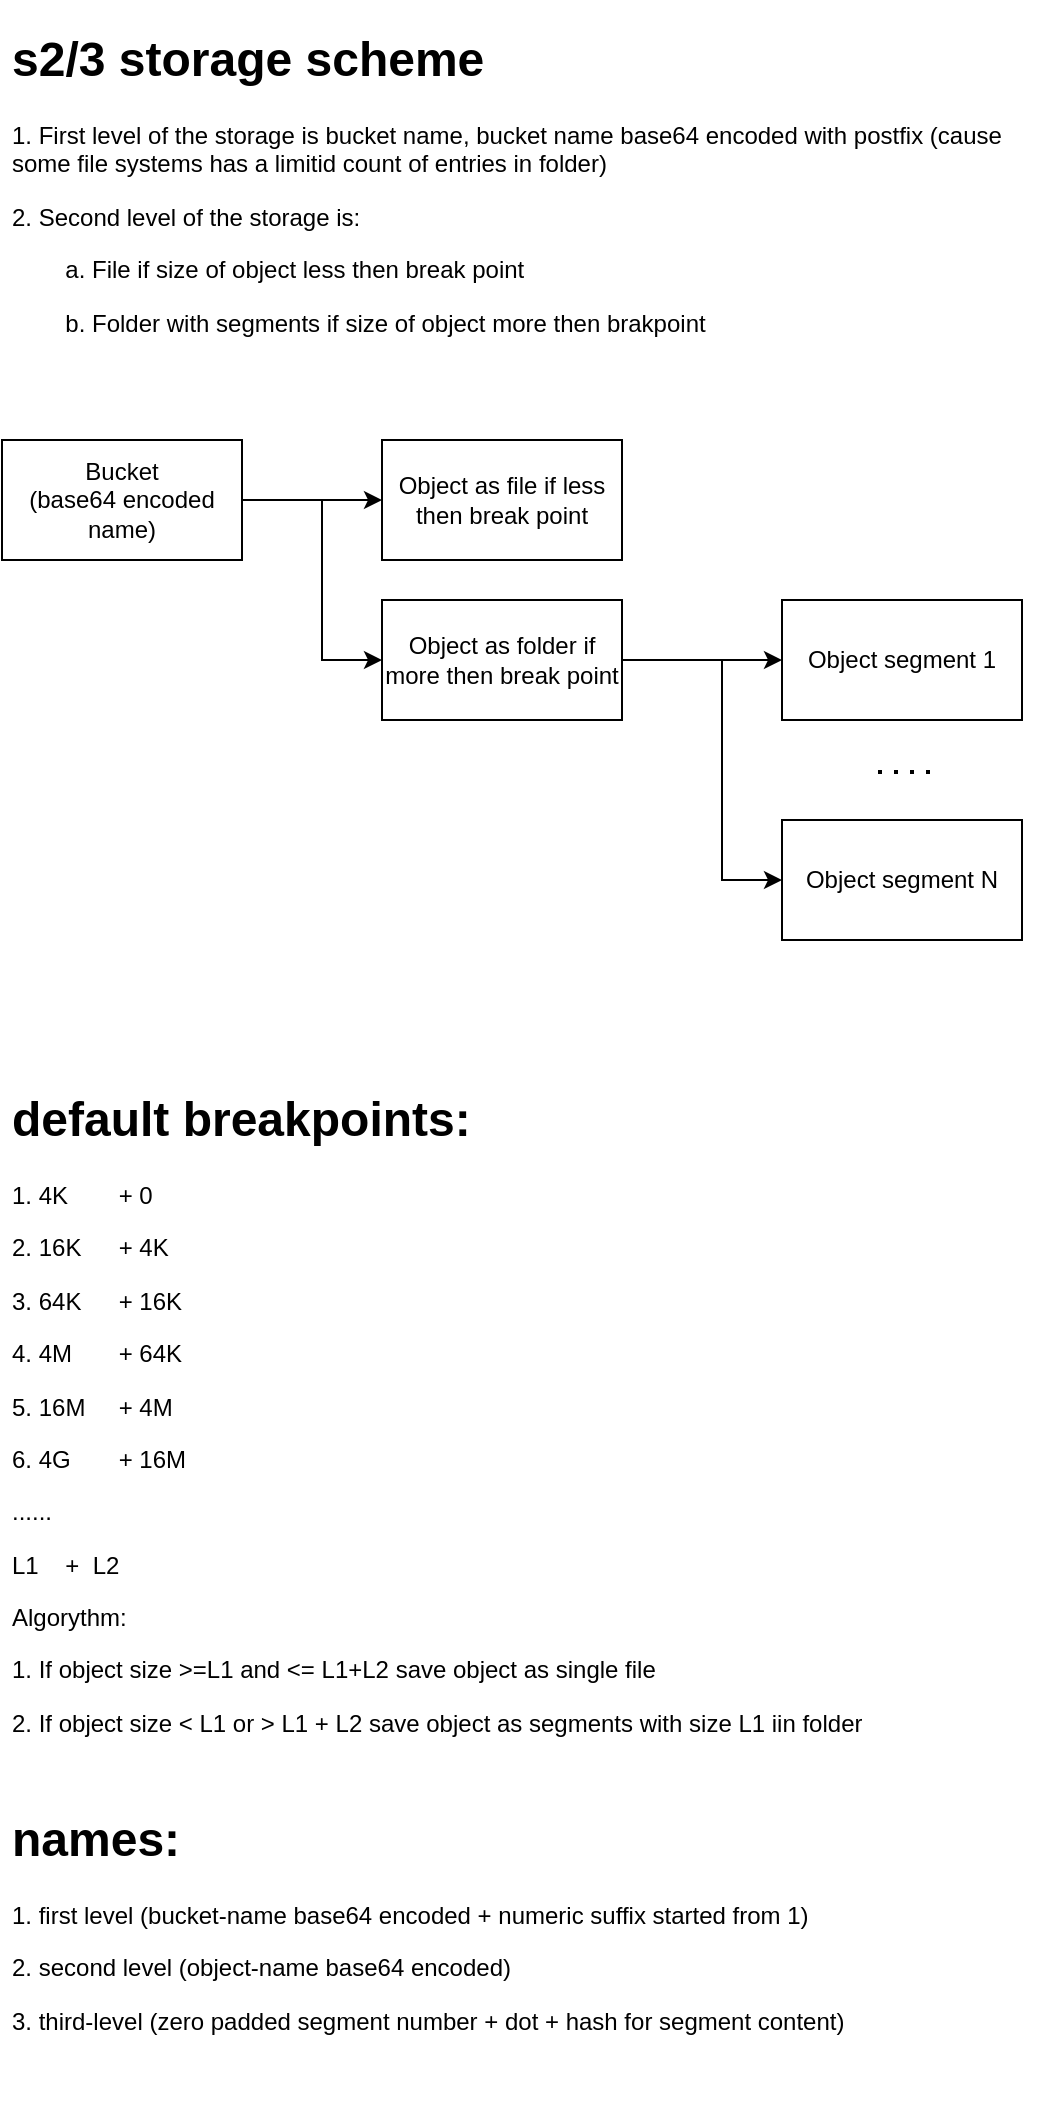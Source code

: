 <mxfile version="20.3.0" type="device"><diagram id="O9atADJP8CNQijzRT6bs" name="Page-1"><mxGraphModel dx="1422" dy="878" grid="1" gridSize="10" guides="1" tooltips="1" connect="1" arrows="1" fold="1" page="1" pageScale="1" pageWidth="850" pageHeight="1100" math="0" shadow="0"><root><mxCell id="0"/><mxCell id="1" parent="0"/><mxCell id="9BFuTGUsUS2dNLffyk6c-3" value="" style="edgeStyle=orthogonalEdgeStyle;rounded=0;orthogonalLoop=1;jettySize=auto;html=1;" edge="1" parent="1" source="9BFuTGUsUS2dNLffyk6c-1" target="9BFuTGUsUS2dNLffyk6c-2"><mxGeometry relative="1" as="geometry"/></mxCell><mxCell id="9BFuTGUsUS2dNLffyk6c-5" value="" style="edgeStyle=orthogonalEdgeStyle;rounded=0;orthogonalLoop=1;jettySize=auto;html=1;" edge="1" parent="1" source="9BFuTGUsUS2dNLffyk6c-1" target="9BFuTGUsUS2dNLffyk6c-4"><mxGeometry relative="1" as="geometry"><Array as="points"><mxPoint x="360" y="270"/><mxPoint x="360" y="350"/></Array></mxGeometry></mxCell><mxCell id="9BFuTGUsUS2dNLffyk6c-1" value="Bucket&lt;br&gt;(base64 encoded name)" style="rounded=0;whiteSpace=wrap;html=1;" vertex="1" parent="1"><mxGeometry x="200" y="240" width="120" height="60" as="geometry"/></mxCell><mxCell id="9BFuTGUsUS2dNLffyk6c-2" value="Object as file if less then break point" style="rounded=0;whiteSpace=wrap;html=1;" vertex="1" parent="1"><mxGeometry x="390" y="240" width="120" height="60" as="geometry"/></mxCell><mxCell id="9BFuTGUsUS2dNLffyk6c-8" value="" style="edgeStyle=orthogonalEdgeStyle;rounded=0;orthogonalLoop=1;jettySize=auto;html=1;" edge="1" parent="1" source="9BFuTGUsUS2dNLffyk6c-4" target="9BFuTGUsUS2dNLffyk6c-7"><mxGeometry relative="1" as="geometry"/></mxCell><mxCell id="9BFuTGUsUS2dNLffyk6c-10" value="" style="edgeStyle=orthogonalEdgeStyle;rounded=0;orthogonalLoop=1;jettySize=auto;html=1;" edge="1" parent="1" source="9BFuTGUsUS2dNLffyk6c-4" target="9BFuTGUsUS2dNLffyk6c-9"><mxGeometry relative="1" as="geometry"><Array as="points"><mxPoint x="560" y="350"/><mxPoint x="560" y="460"/></Array></mxGeometry></mxCell><mxCell id="9BFuTGUsUS2dNLffyk6c-4" value="Object as folder if more then break point" style="whiteSpace=wrap;html=1;rounded=0;" vertex="1" parent="1"><mxGeometry x="390" y="320" width="120" height="60" as="geometry"/></mxCell><mxCell id="9BFuTGUsUS2dNLffyk6c-7" value="Object segment 1" style="rounded=0;whiteSpace=wrap;html=1;" vertex="1" parent="1"><mxGeometry x="590" y="320" width="120" height="60" as="geometry"/></mxCell><mxCell id="9BFuTGUsUS2dNLffyk6c-9" value="Object segment N" style="whiteSpace=wrap;html=1;rounded=0;" vertex="1" parent="1"><mxGeometry x="590" y="430" width="120" height="60" as="geometry"/></mxCell><mxCell id="9BFuTGUsUS2dNLffyk6c-11" value="&lt;h1&gt;s2/3 storage scheme&lt;/h1&gt;&lt;p&gt;1. First level of the storage is bucket name, bucket name base64 encoded with postfix (cause some file systems has a limitid count of entries in folder)&lt;/p&gt;&lt;p&gt;2. Second level of the storage is:&lt;/p&gt;&lt;p&gt;&lt;span style=&quot;white-space: pre;&quot;&gt;&#9;&lt;/span&gt;a. File if size of object less then break point&lt;br&gt;&lt;/p&gt;&lt;p&gt;&lt;span style=&quot;white-space: pre;&quot;&gt;&#9;&lt;/span&gt;b. Folder with segments if size of object more then brakpoint&lt;br&gt;&lt;/p&gt;" style="text;html=1;strokeColor=none;fillColor=none;spacing=5;spacingTop=-20;whiteSpace=wrap;overflow=hidden;rounded=0;" vertex="1" parent="1"><mxGeometry x="200" y="30" width="520" height="190" as="geometry"/></mxCell><mxCell id="9BFuTGUsUS2dNLffyk6c-12" value="&lt;h1&gt;default breakpoints:&lt;/h1&gt;&lt;p&gt;1. 4K&lt;span style=&quot;white-space: pre;&quot;&gt;&#9;&lt;/span&gt;+ 0&lt;/p&gt;&lt;p&gt;2. 16K&lt;span style=&quot;white-space: pre;&quot;&gt;&#9;&lt;/span&gt;+ 4K&lt;/p&gt;&lt;p&gt;3. 64K&lt;span style=&quot;white-space: pre;&quot;&gt;&#9;&lt;/span&gt;+ 16K&lt;/p&gt;&lt;p&gt;4. 4M&lt;span style=&quot;white-space: pre;&quot;&gt;&#9;&lt;/span&gt;+ 64K&lt;/p&gt;&lt;p&gt;5. 16M&lt;span style=&quot;white-space: pre;&quot;&gt;&#9;&lt;/span&gt;+ 4M&lt;/p&gt;&lt;p&gt;6. 4G&lt;span style=&quot;white-space: pre;&quot;&gt;&#9;&lt;/span&gt;+ 16M&lt;/p&gt;&lt;p&gt;&lt;span style=&quot;background-color: initial;&quot;&gt;......&lt;/span&gt;&lt;br&gt;&lt;/p&gt;&lt;p&gt;&lt;span style=&quot;background-color: initial;&quot;&gt;L1&lt;span style=&quot;white-space: pre;&quot;&gt;&#9;&lt;/span&gt;+&amp;nbsp; L2&lt;/span&gt;&lt;/p&gt;&lt;p&gt;&lt;span style=&quot;background-color: initial;&quot;&gt;Algorythm:&lt;/span&gt;&lt;/p&gt;&lt;p&gt;&lt;span style=&quot;background-color: initial;&quot;&gt;1. If object size &amp;gt;=L1 and &amp;lt;= L1+L2 save object as single file&lt;/span&gt;&lt;/p&gt;&lt;p&gt;&lt;span style=&quot;background-color: initial;&quot;&gt;2. If object size &amp;lt; L1 or &amp;gt; L1 + L2 save object as segments with size L1 iin folder&lt;/span&gt;&lt;/p&gt;" style="text;html=1;strokeColor=none;fillColor=none;spacing=5;spacingTop=-20;whiteSpace=wrap;overflow=hidden;rounded=0;" vertex="1" parent="1"><mxGeometry x="200" y="560" width="520" height="350" as="geometry"/></mxCell><mxCell id="9BFuTGUsUS2dNLffyk6c-13" value="" style="endArrow=none;dashed=1;html=1;dashPattern=1 3;strokeWidth=2;rounded=0;" edge="1" parent="1"><mxGeometry width="50" height="50" relative="1" as="geometry"><mxPoint x="638" y="406" as="sourcePoint"/><mxPoint x="668" y="406" as="targetPoint"/></mxGeometry></mxCell><mxCell id="9BFuTGUsUS2dNLffyk6c-14" value="&lt;h1&gt;&lt;span style=&quot;background-color: initial;&quot;&gt;names:&lt;/span&gt;&lt;/h1&gt;&lt;h1&gt;&lt;p style=&quot;font-size: 12px; font-weight: 400;&quot;&gt;1. first level (bucket-name base64 encoded + numeric suffix started from 1)&lt;/p&gt;&lt;p style=&quot;font-size: 12px; font-weight: 400;&quot;&gt;2. second level (object-name base64 encoded)&lt;/p&gt;&lt;p style=&quot;font-size: 12px; font-weight: 400;&quot;&gt;3. third-level (zero padded segment number + dot + hash for segment content)&lt;/p&gt;&lt;/h1&gt;" style="text;html=1;strokeColor=none;fillColor=none;spacing=5;spacingTop=-20;whiteSpace=wrap;overflow=hidden;rounded=0;" vertex="1" parent="1"><mxGeometry x="200" y="920" width="520" height="160" as="geometry"/></mxCell></root></mxGraphModel></diagram></mxfile>
